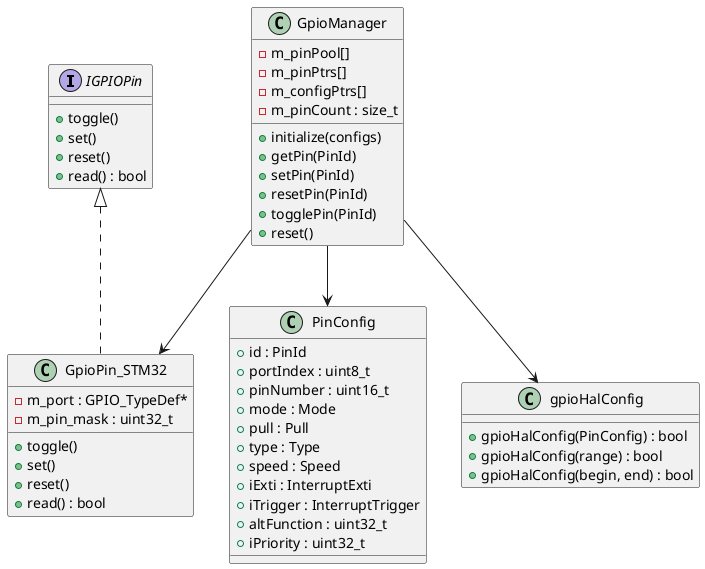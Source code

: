 @startuml
interface IGPIOPin {
    +toggle()
    +set()
    +reset()
    +read() : bool
}

class GpioPin_STM32 {
    -m_port : GPIO_TypeDef*
    -m_pin_mask : uint32_t
    +toggle()
    +set()
    +reset()
    +read() : bool
}

class PinConfig {
    +id : PinId
    +portIndex : uint8_t
    +pinNumber : uint16_t
    +mode : Mode
    +pull : Pull
    +type : Type
    +speed : Speed
    +iExti : InterruptExti
    +iTrigger : InterruptTrigger
    +altFunction : uint32_t
    +iPriority : uint32_t
}

class GpioManager {
    -m_pinPool[]
    -m_pinPtrs[]
    -m_configPtrs[]
    -m_pinCount : size_t
    +initialize(configs)
    +getPin(PinId)
    +setPin(PinId)
    +resetPin(PinId)
    +togglePin(PinId)
    +reset()
}

class gpioHalConfig {
    +gpioHalConfig(PinConfig) : bool
    +gpioHalConfig(range) : bool
    +gpioHalConfig(begin, end) : bool
}

IGPIOPin <|.. GpioPin_STM32
GpioManager --> GpioPin_STM32
GpioManager --> PinConfig
GpioManager --> gpioHalConfig
@enduml
